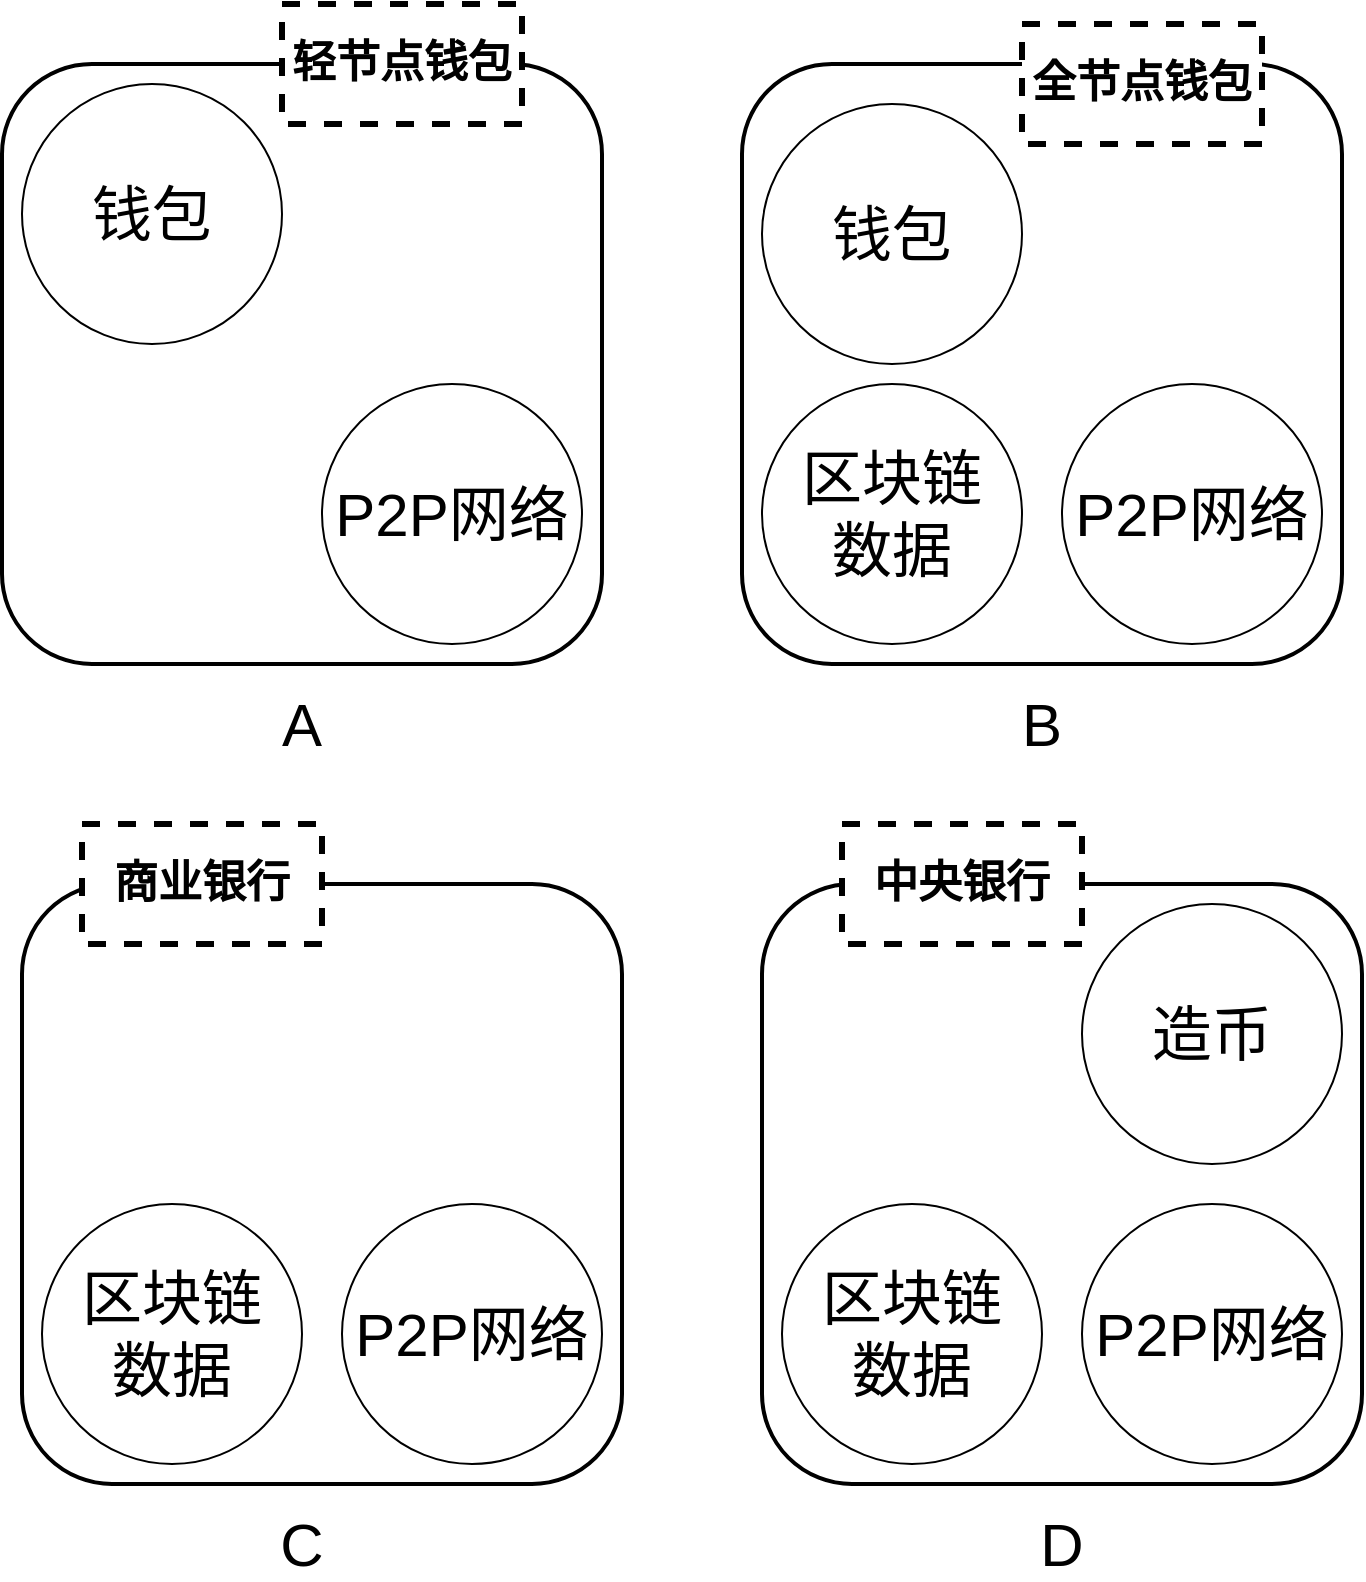 <mxfile version="14.5.10" type="github">
  <diagram id="RUqUa4uMJxRUDKbFo6-b" name="Page-1">
    <mxGraphModel dx="1106" dy="1014" grid="1" gridSize="10" guides="1" tooltips="1" connect="1" arrows="1" fold="1" page="0" pageScale="1" pageWidth="827" pageHeight="1169" math="0" shadow="0">
      <root>
        <mxCell id="0" />
        <mxCell id="1" parent="0" />
        <mxCell id="y0aH20w7pRD61OkZ_pW8-1" value="" style="group" parent="1" vertex="1" connectable="0">
          <mxGeometry x="400" y="200" width="300" height="300" as="geometry" />
        </mxCell>
        <mxCell id="y0aH20w7pRD61OkZ_pW8-2" value="" style="rounded=1;whiteSpace=wrap;html=1;strokeWidth=2;" parent="y0aH20w7pRD61OkZ_pW8-1" vertex="1">
          <mxGeometry width="300" height="300" as="geometry" />
        </mxCell>
        <mxCell id="y0aH20w7pRD61OkZ_pW8-3" value="&lt;font style=&quot;font-size: 30px&quot;&gt;区块链&lt;br&gt;数据&lt;/font&gt;" style="ellipse;whiteSpace=wrap;html=1;aspect=fixed;" parent="y0aH20w7pRD61OkZ_pW8-1" vertex="1">
          <mxGeometry x="10" y="160" width="130" height="130" as="geometry" />
        </mxCell>
        <mxCell id="y0aH20w7pRD61OkZ_pW8-4" value="&lt;font style=&quot;font-size: 30px&quot;&gt;造币&lt;/font&gt;" style="ellipse;whiteSpace=wrap;html=1;aspect=fixed;" parent="y0aH20w7pRD61OkZ_pW8-1" vertex="1">
          <mxGeometry x="160" y="10" width="130" height="130" as="geometry" />
        </mxCell>
        <mxCell id="y0aH20w7pRD61OkZ_pW8-5" value="&lt;font style=&quot;font-size: 30px&quot;&gt;P2P网络&lt;/font&gt;" style="ellipse;whiteSpace=wrap;html=1;aspect=fixed;" parent="y0aH20w7pRD61OkZ_pW8-1" vertex="1">
          <mxGeometry x="160" y="160" width="130" height="130" as="geometry" />
        </mxCell>
        <mxCell id="y0aH20w7pRD61OkZ_pW8-6" value="&lt;font style=&quot;font-size: 22px&quot;&gt;&lt;b&gt;中央银行&lt;/b&gt;&lt;/font&gt;" style="rounded=0;whiteSpace=wrap;html=1;shadow=0;glass=0;sketch=0;strokeWidth=3;dashed=1;" parent="y0aH20w7pRD61OkZ_pW8-1" vertex="1">
          <mxGeometry x="40" y="-30" width="120" height="60" as="geometry" />
        </mxCell>
        <mxCell id="y0aH20w7pRD61OkZ_pW8-27" value="" style="group;shadow=0;sketch=0;glass=0;" parent="1" vertex="1" connectable="0">
          <mxGeometry x="20" y="-210" width="300" height="350" as="geometry" />
        </mxCell>
        <mxCell id="y0aH20w7pRD61OkZ_pW8-28" value="" style="rounded=1;whiteSpace=wrap;html=1;strokeWidth=2;glass=0;" parent="y0aH20w7pRD61OkZ_pW8-27" vertex="1">
          <mxGeometry width="300" height="300" as="geometry" />
        </mxCell>
        <mxCell id="y0aH20w7pRD61OkZ_pW8-29" value="&lt;font style=&quot;font-size: 30px&quot;&gt;钱包&lt;/font&gt;" style="ellipse;whiteSpace=wrap;html=1;aspect=fixed;" parent="y0aH20w7pRD61OkZ_pW8-27" vertex="1">
          <mxGeometry x="10" y="10" width="130" height="130" as="geometry" />
        </mxCell>
        <mxCell id="y0aH20w7pRD61OkZ_pW8-30" value="&lt;font style=&quot;font-size: 30px&quot;&gt;P2P网络&lt;/font&gt;" style="ellipse;whiteSpace=wrap;html=1;aspect=fixed;" parent="y0aH20w7pRD61OkZ_pW8-27" vertex="1">
          <mxGeometry x="160" y="160" width="130" height="130" as="geometry" />
        </mxCell>
        <mxCell id="y0aH20w7pRD61OkZ_pW8-53" value="&lt;font style=&quot;font-size: 30px&quot;&gt;A&lt;/font&gt;" style="text;html=1;strokeColor=none;fillColor=none;align=center;verticalAlign=middle;whiteSpace=wrap;rounded=0;" parent="y0aH20w7pRD61OkZ_pW8-27" vertex="1">
          <mxGeometry x="130" y="320" width="40" height="20" as="geometry" />
        </mxCell>
        <mxCell id="y0aH20w7pRD61OkZ_pW8-40" value="" style="group;shadow=0;sketch=0;glass=0;" parent="1" vertex="1" connectable="0">
          <mxGeometry x="380" y="-200" width="300" height="350" as="geometry" />
        </mxCell>
        <mxCell id="y0aH20w7pRD61OkZ_pW8-41" value="" style="rounded=1;whiteSpace=wrap;html=1;strokeWidth=2;glass=0;" parent="y0aH20w7pRD61OkZ_pW8-40" vertex="1">
          <mxGeometry x="10" y="-10" width="300" height="300" as="geometry" />
        </mxCell>
        <mxCell id="y0aH20w7pRD61OkZ_pW8-42" value="&lt;font style=&quot;font-size: 30px&quot;&gt;钱包&lt;/font&gt;" style="ellipse;whiteSpace=wrap;html=1;aspect=fixed;" parent="y0aH20w7pRD61OkZ_pW8-40" vertex="1">
          <mxGeometry x="20" y="10" width="130" height="130" as="geometry" />
        </mxCell>
        <mxCell id="y0aH20w7pRD61OkZ_pW8-43" value="&lt;font style=&quot;font-size: 30px&quot;&gt;P2P网络&lt;/font&gt;" style="ellipse;whiteSpace=wrap;html=1;aspect=fixed;" parent="y0aH20w7pRD61OkZ_pW8-40" vertex="1">
          <mxGeometry x="170" y="150" width="130" height="130" as="geometry" />
        </mxCell>
        <mxCell id="y0aH20w7pRD61OkZ_pW8-44" value="&lt;font style=&quot;font-size: 22px&quot;&gt;&lt;b&gt;全节点钱包&lt;/b&gt;&lt;/font&gt;" style="rounded=0;whiteSpace=wrap;html=1;shadow=0;glass=0;sketch=0;strokeWidth=3;dashed=1;" parent="y0aH20w7pRD61OkZ_pW8-40" vertex="1">
          <mxGeometry x="150" y="-30" width="120" height="60" as="geometry" />
        </mxCell>
        <mxCell id="y0aH20w7pRD61OkZ_pW8-47" value="&lt;font style=&quot;font-size: 30px&quot;&gt;区块链&lt;br&gt;数据&lt;/font&gt;" style="ellipse;whiteSpace=wrap;html=1;aspect=fixed;" parent="y0aH20w7pRD61OkZ_pW8-40" vertex="1">
          <mxGeometry x="20" y="150" width="130" height="130" as="geometry" />
        </mxCell>
        <mxCell id="y0aH20w7pRD61OkZ_pW8-55" value="&lt;span style=&quot;font-size: 30px&quot;&gt;B&lt;/span&gt;" style="text;html=1;strokeColor=none;fillColor=none;align=center;verticalAlign=middle;whiteSpace=wrap;rounded=0;" parent="y0aH20w7pRD61OkZ_pW8-40" vertex="1">
          <mxGeometry x="140" y="310" width="40" height="20" as="geometry" />
        </mxCell>
        <mxCell id="y0aH20w7pRD61OkZ_pW8-48" value="" style="group" parent="1" vertex="1" connectable="0">
          <mxGeometry x="30" y="200" width="300" height="300" as="geometry" />
        </mxCell>
        <mxCell id="y0aH20w7pRD61OkZ_pW8-49" value="" style="rounded=1;whiteSpace=wrap;html=1;strokeWidth=2;" parent="y0aH20w7pRD61OkZ_pW8-48" vertex="1">
          <mxGeometry width="300" height="300" as="geometry" />
        </mxCell>
        <mxCell id="y0aH20w7pRD61OkZ_pW8-50" value="&lt;font style=&quot;font-size: 30px&quot;&gt;区块链&lt;br&gt;数据&lt;/font&gt;" style="ellipse;whiteSpace=wrap;html=1;aspect=fixed;" parent="y0aH20w7pRD61OkZ_pW8-48" vertex="1">
          <mxGeometry x="10" y="160" width="130" height="130" as="geometry" />
        </mxCell>
        <mxCell id="y0aH20w7pRD61OkZ_pW8-51" value="&lt;font style=&quot;font-size: 30px&quot;&gt;P2P网络&lt;/font&gt;" style="ellipse;whiteSpace=wrap;html=1;aspect=fixed;" parent="y0aH20w7pRD61OkZ_pW8-48" vertex="1">
          <mxGeometry x="160" y="160" width="130" height="130" as="geometry" />
        </mxCell>
        <mxCell id="y0aH20w7pRD61OkZ_pW8-52" value="&lt;font style=&quot;font-size: 22px&quot;&gt;&lt;b&gt;商业银行&lt;/b&gt;&lt;/font&gt;" style="rounded=0;whiteSpace=wrap;html=1;shadow=0;glass=0;sketch=0;strokeWidth=3;dashed=1;" parent="y0aH20w7pRD61OkZ_pW8-48" vertex="1">
          <mxGeometry x="30" y="-30" width="120" height="60" as="geometry" />
        </mxCell>
        <mxCell id="y0aH20w7pRD61OkZ_pW8-31" value="&lt;font style=&quot;font-size: 22px&quot;&gt;&lt;b&gt;轻节点钱包&lt;/b&gt;&lt;/font&gt;" style="rounded=0;whiteSpace=wrap;html=1;shadow=0;glass=0;sketch=0;strokeWidth=3;dashed=1;" parent="1" vertex="1">
          <mxGeometry x="160" y="-240" width="120" height="60" as="geometry" />
        </mxCell>
        <mxCell id="y0aH20w7pRD61OkZ_pW8-56" value="&lt;span style=&quot;font-size: 30px&quot;&gt;C&lt;/span&gt;" style="text;html=1;strokeColor=none;fillColor=none;align=center;verticalAlign=middle;whiteSpace=wrap;rounded=0;" parent="1" vertex="1">
          <mxGeometry x="150" y="520" width="40" height="20" as="geometry" />
        </mxCell>
        <mxCell id="y0aH20w7pRD61OkZ_pW8-57" value="&lt;span style=&quot;font-size: 30px&quot;&gt;D&lt;/span&gt;" style="text;html=1;strokeColor=none;fillColor=none;align=center;verticalAlign=middle;whiteSpace=wrap;rounded=0;" parent="1" vertex="1">
          <mxGeometry x="530" y="520" width="40" height="20" as="geometry" />
        </mxCell>
      </root>
    </mxGraphModel>
  </diagram>
</mxfile>
